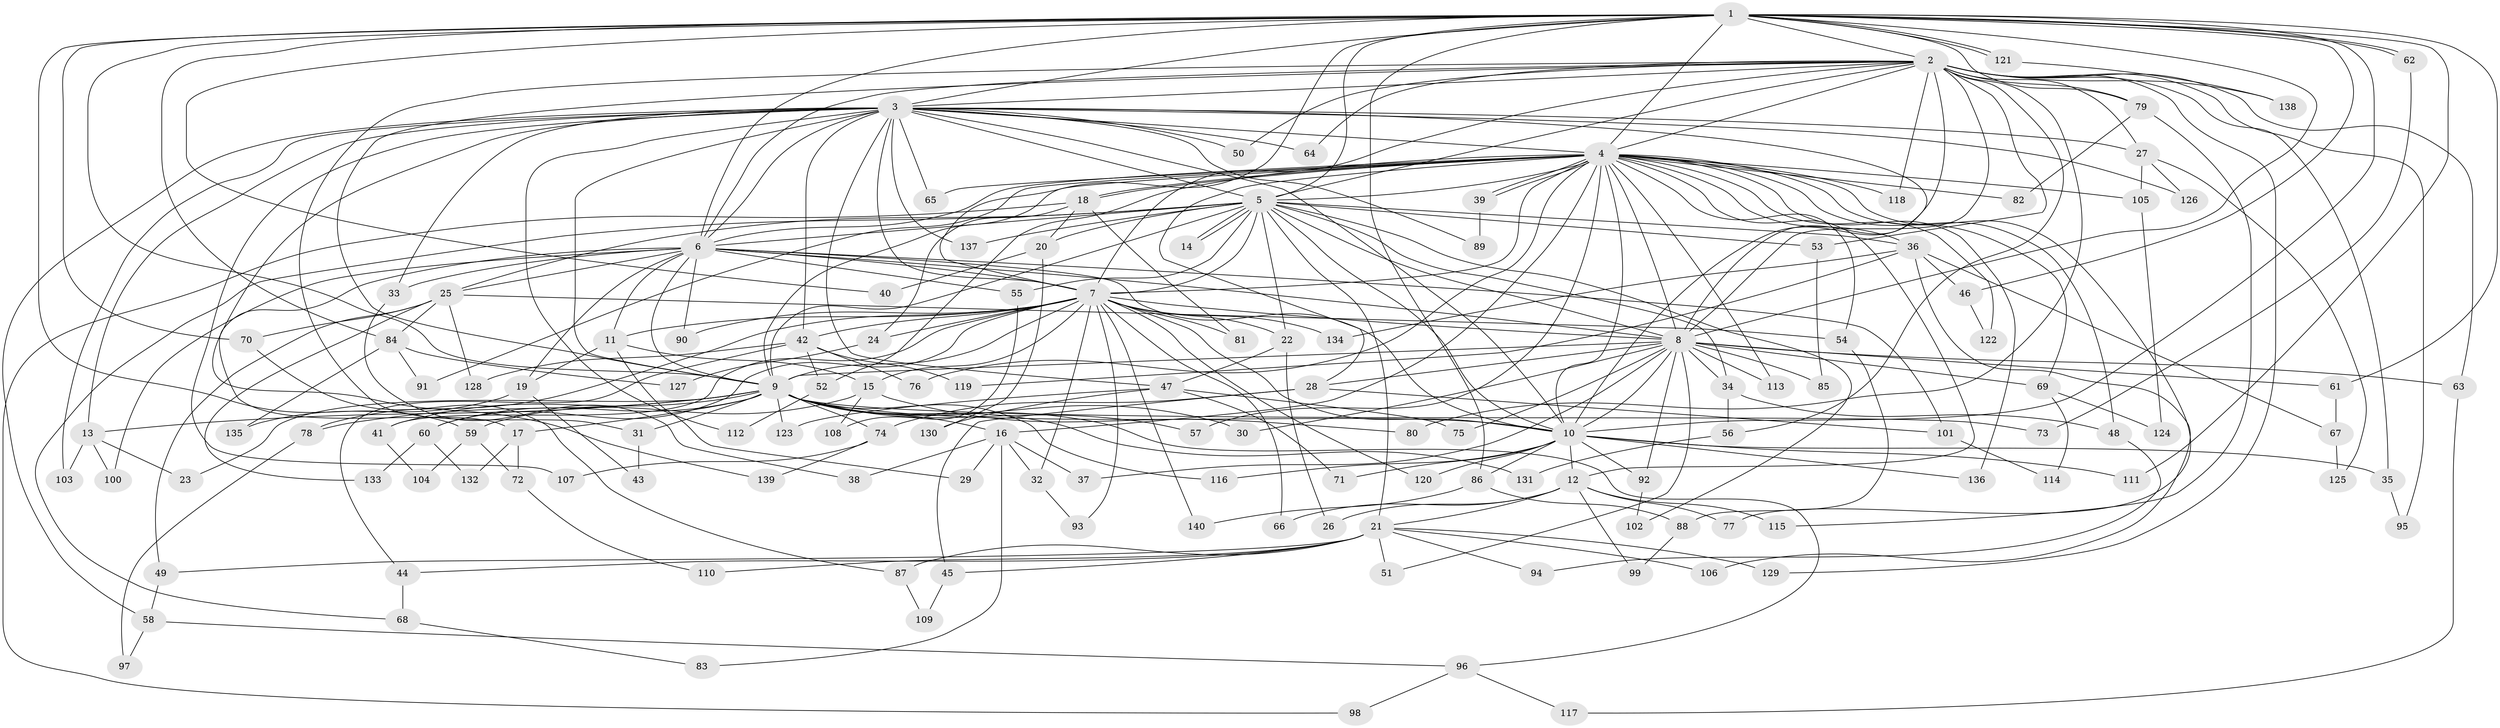 // coarse degree distribution, {25: 0.014285714285714285, 16: 0.014285714285714285, 22: 0.014285714285714285, 23: 0.014285714285714285, 1: 0.07142857142857142, 4: 0.02857142857142857, 2: 0.5714285714285714, 6: 0.02857142857142857, 3: 0.17142857142857143, 14: 0.02857142857142857, 7: 0.02857142857142857, 21: 0.014285714285714285}
// Generated by graph-tools (version 1.1) at 2025/47/03/04/25 21:47:09]
// undirected, 140 vertices, 305 edges
graph export_dot {
graph [start="1"]
  node [color=gray90,style=filled];
  1;
  2;
  3;
  4;
  5;
  6;
  7;
  8;
  9;
  10;
  11;
  12;
  13;
  14;
  15;
  16;
  17;
  18;
  19;
  20;
  21;
  22;
  23;
  24;
  25;
  26;
  27;
  28;
  29;
  30;
  31;
  32;
  33;
  34;
  35;
  36;
  37;
  38;
  39;
  40;
  41;
  42;
  43;
  44;
  45;
  46;
  47;
  48;
  49;
  50;
  51;
  52;
  53;
  54;
  55;
  56;
  57;
  58;
  59;
  60;
  61;
  62;
  63;
  64;
  65;
  66;
  67;
  68;
  69;
  70;
  71;
  72;
  73;
  74;
  75;
  76;
  77;
  78;
  79;
  80;
  81;
  82;
  83;
  84;
  85;
  86;
  87;
  88;
  89;
  90;
  91;
  92;
  93;
  94;
  95;
  96;
  97;
  98;
  99;
  100;
  101;
  102;
  103;
  104;
  105;
  106;
  107;
  108;
  109;
  110;
  111;
  112;
  113;
  114;
  115;
  116;
  117;
  118;
  119;
  120;
  121;
  122;
  123;
  124;
  125;
  126;
  127;
  128;
  129;
  130;
  131;
  132;
  133;
  134;
  135;
  136;
  137;
  138;
  139;
  140;
  1 -- 2;
  1 -- 3;
  1 -- 4;
  1 -- 5;
  1 -- 6;
  1 -- 7;
  1 -- 8;
  1 -- 9;
  1 -- 10;
  1 -- 40;
  1 -- 46;
  1 -- 59;
  1 -- 61;
  1 -- 62;
  1 -- 62;
  1 -- 70;
  1 -- 79;
  1 -- 84;
  1 -- 86;
  1 -- 111;
  1 -- 121;
  1 -- 121;
  2 -- 3;
  2 -- 4;
  2 -- 5;
  2 -- 6;
  2 -- 7;
  2 -- 8;
  2 -- 9;
  2 -- 10;
  2 -- 27;
  2 -- 31;
  2 -- 35;
  2 -- 50;
  2 -- 53;
  2 -- 56;
  2 -- 63;
  2 -- 64;
  2 -- 79;
  2 -- 80;
  2 -- 95;
  2 -- 118;
  2 -- 129;
  2 -- 138;
  3 -- 4;
  3 -- 5;
  3 -- 6;
  3 -- 7;
  3 -- 8;
  3 -- 9;
  3 -- 10;
  3 -- 13;
  3 -- 27;
  3 -- 33;
  3 -- 42;
  3 -- 47;
  3 -- 50;
  3 -- 58;
  3 -- 64;
  3 -- 65;
  3 -- 89;
  3 -- 103;
  3 -- 107;
  3 -- 112;
  3 -- 126;
  3 -- 137;
  3 -- 139;
  4 -- 5;
  4 -- 6;
  4 -- 7;
  4 -- 8;
  4 -- 9;
  4 -- 10;
  4 -- 12;
  4 -- 16;
  4 -- 18;
  4 -- 18;
  4 -- 28;
  4 -- 36;
  4 -- 39;
  4 -- 39;
  4 -- 48;
  4 -- 52;
  4 -- 54;
  4 -- 57;
  4 -- 65;
  4 -- 69;
  4 -- 76;
  4 -- 77;
  4 -- 82;
  4 -- 91;
  4 -- 105;
  4 -- 113;
  4 -- 118;
  4 -- 122;
  4 -- 136;
  5 -- 6;
  5 -- 7;
  5 -- 8;
  5 -- 9;
  5 -- 10;
  5 -- 14;
  5 -- 14;
  5 -- 20;
  5 -- 21;
  5 -- 22;
  5 -- 25;
  5 -- 34;
  5 -- 36;
  5 -- 53;
  5 -- 55;
  5 -- 68;
  5 -- 102;
  5 -- 137;
  6 -- 7;
  6 -- 8;
  6 -- 9;
  6 -- 10;
  6 -- 11;
  6 -- 17;
  6 -- 19;
  6 -- 25;
  6 -- 33;
  6 -- 55;
  6 -- 90;
  6 -- 100;
  6 -- 101;
  7 -- 8;
  7 -- 9;
  7 -- 10;
  7 -- 11;
  7 -- 15;
  7 -- 22;
  7 -- 24;
  7 -- 32;
  7 -- 41;
  7 -- 42;
  7 -- 60;
  7 -- 66;
  7 -- 78;
  7 -- 81;
  7 -- 90;
  7 -- 93;
  7 -- 120;
  7 -- 134;
  7 -- 140;
  8 -- 9;
  8 -- 10;
  8 -- 28;
  8 -- 30;
  8 -- 34;
  8 -- 37;
  8 -- 51;
  8 -- 61;
  8 -- 63;
  8 -- 69;
  8 -- 75;
  8 -- 85;
  8 -- 92;
  8 -- 113;
  9 -- 10;
  9 -- 13;
  9 -- 16;
  9 -- 17;
  9 -- 23;
  9 -- 30;
  9 -- 31;
  9 -- 41;
  9 -- 57;
  9 -- 60;
  9 -- 73;
  9 -- 74;
  9 -- 78;
  9 -- 96;
  9 -- 116;
  9 -- 123;
  9 -- 131;
  10 -- 12;
  10 -- 35;
  10 -- 71;
  10 -- 86;
  10 -- 92;
  10 -- 111;
  10 -- 116;
  10 -- 120;
  10 -- 136;
  11 -- 15;
  11 -- 19;
  11 -- 29;
  12 -- 21;
  12 -- 26;
  12 -- 66;
  12 -- 77;
  12 -- 99;
  12 -- 115;
  13 -- 23;
  13 -- 100;
  13 -- 103;
  15 -- 59;
  15 -- 80;
  15 -- 108;
  16 -- 29;
  16 -- 32;
  16 -- 37;
  16 -- 38;
  16 -- 83;
  17 -- 72;
  17 -- 132;
  18 -- 20;
  18 -- 24;
  18 -- 81;
  18 -- 98;
  19 -- 43;
  19 -- 135;
  20 -- 40;
  20 -- 130;
  21 -- 44;
  21 -- 45;
  21 -- 49;
  21 -- 51;
  21 -- 87;
  21 -- 94;
  21 -- 106;
  21 -- 110;
  21 -- 129;
  22 -- 26;
  22 -- 47;
  24 -- 127;
  25 -- 49;
  25 -- 54;
  25 -- 70;
  25 -- 84;
  25 -- 128;
  25 -- 133;
  27 -- 105;
  27 -- 125;
  27 -- 126;
  28 -- 45;
  28 -- 74;
  28 -- 101;
  31 -- 43;
  32 -- 93;
  33 -- 38;
  34 -- 48;
  34 -- 56;
  35 -- 95;
  36 -- 46;
  36 -- 67;
  36 -- 106;
  36 -- 119;
  36 -- 134;
  39 -- 89;
  41 -- 104;
  42 -- 44;
  42 -- 52;
  42 -- 76;
  42 -- 119;
  42 -- 128;
  44 -- 68;
  45 -- 109;
  46 -- 122;
  47 -- 71;
  47 -- 75;
  47 -- 123;
  47 -- 130;
  48 -- 94;
  49 -- 58;
  52 -- 112;
  53 -- 85;
  54 -- 88;
  55 -- 108;
  56 -- 131;
  58 -- 96;
  58 -- 97;
  59 -- 72;
  59 -- 104;
  60 -- 132;
  60 -- 133;
  61 -- 67;
  62 -- 73;
  63 -- 117;
  67 -- 125;
  68 -- 83;
  69 -- 114;
  69 -- 124;
  70 -- 87;
  72 -- 110;
  74 -- 107;
  74 -- 139;
  78 -- 97;
  79 -- 82;
  79 -- 115;
  84 -- 91;
  84 -- 127;
  84 -- 135;
  86 -- 88;
  86 -- 140;
  87 -- 109;
  88 -- 99;
  92 -- 102;
  96 -- 98;
  96 -- 117;
  101 -- 114;
  105 -- 124;
  121 -- 138;
}
